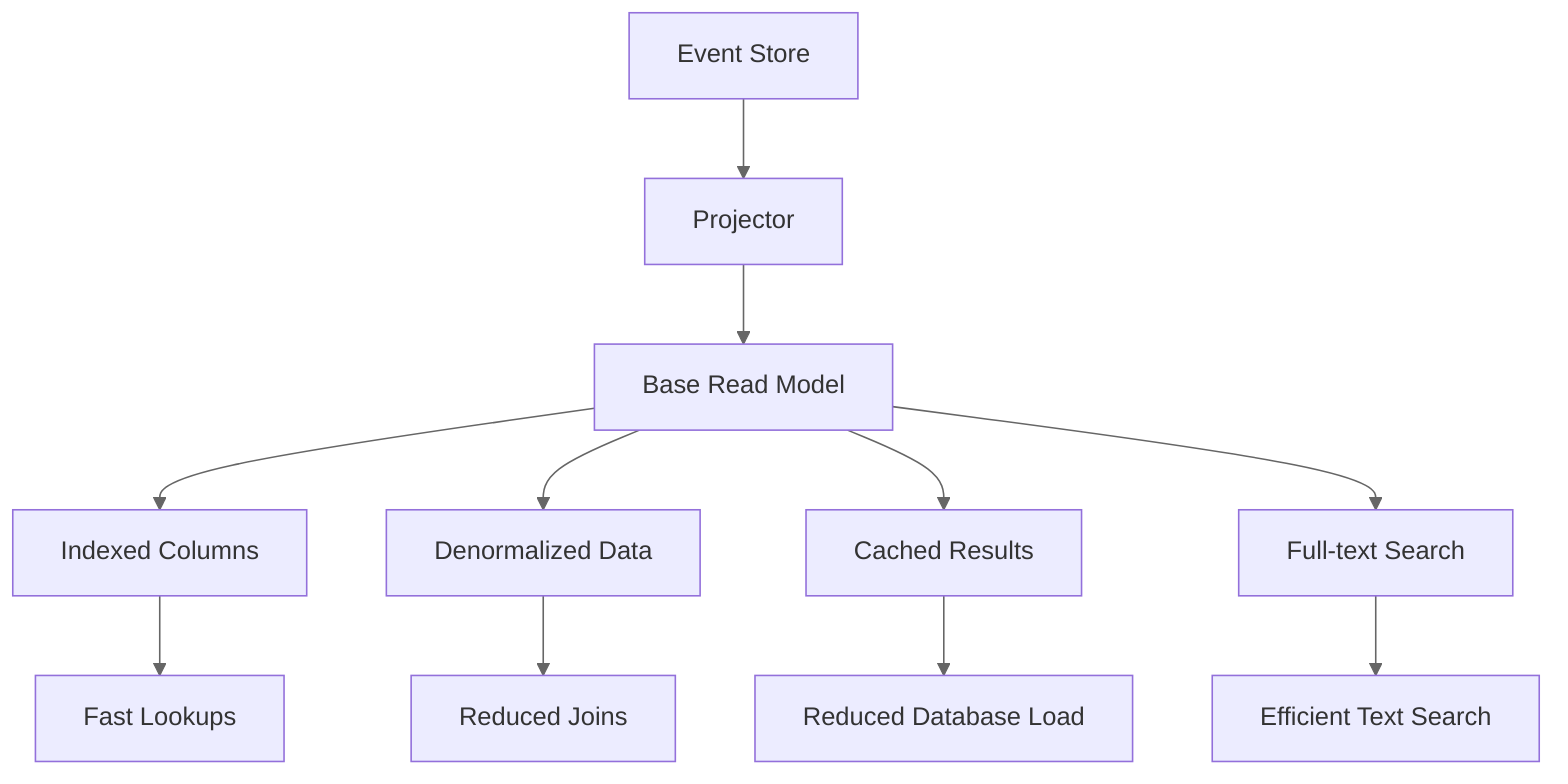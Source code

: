 %%{init: {'theme': 'default', 'themeVariables': { 'primaryColor': '#f5f5f5', 'primaryTextColor': '#333333', 'primaryBorderColor': '#cccccc', 'lineColor': '#666666', 'secondaryColor': '#f0f0f0', 'tertiaryColor': '#ffffff' }}}%%
flowchart TD
    A[Event Store] --> B[Projector]
    B --> C[Base Read Model]
    C --> D[Indexed Columns]
    C --> E[Denormalized Data]
    C --> F[Cached Results]
    C --> G[Full-text Search]
    D --> H[Fast Lookups]
    E --> I[Reduced Joins]
    F --> J[Reduced Database Load]
    G --> K[Efficient Text Search]